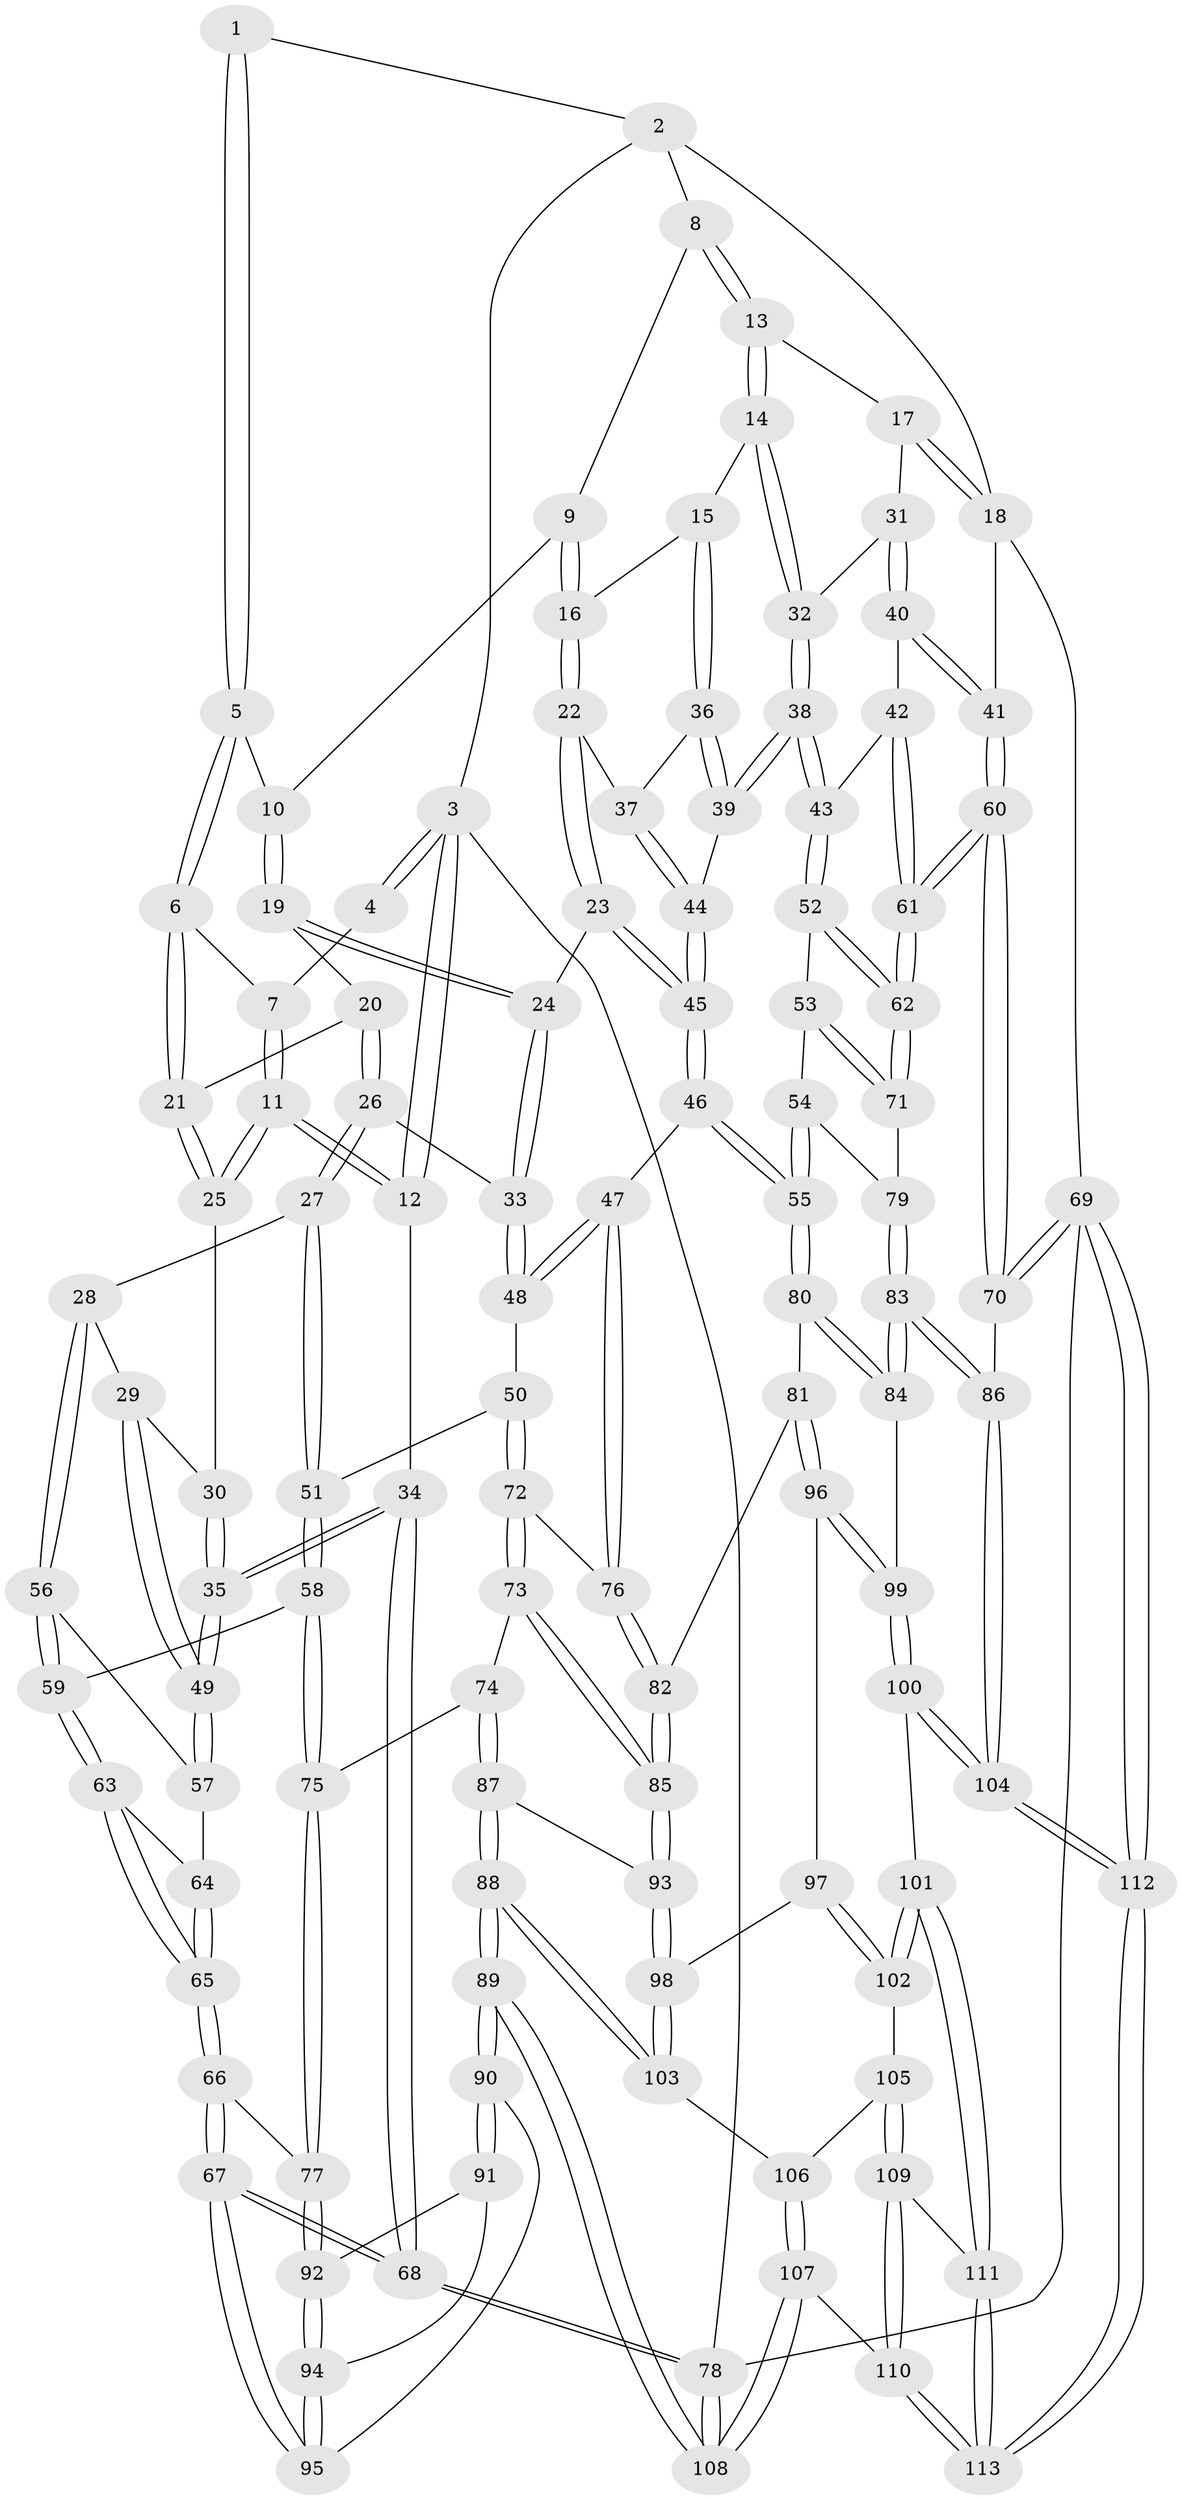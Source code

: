 // coarse degree distribution, {2: 0.07246376811594203, 4: 0.14492753623188406, 3: 0.6956521739130435, 6: 0.028985507246376812, 5: 0.057971014492753624}
// Generated by graph-tools (version 1.1) at 2025/54/03/04/25 22:54:49]
// undirected, 113 vertices, 279 edges
graph export_dot {
  node [color=gray90,style=filled];
  1 [pos="+0.2856853477574873+0"];
  2 [pos="+0.7272842253336151+0"];
  3 [pos="+0+0"];
  4 [pos="+0+0"];
  5 [pos="+0.29487474833082844+0"];
  6 [pos="+0.2570059236623195+0.09543860969298305"];
  7 [pos="+0.06195306500836745+0.10148934471488025"];
  8 [pos="+0.730443808039023+0.010269936152564711"];
  9 [pos="+0.7235599314369778+0.01681841046556118"];
  10 [pos="+0.5504532776661746+0.12789294740168203"];
  11 [pos="+0+0.19699297897194853"];
  12 [pos="+0+0.27281679465241415"];
  13 [pos="+0.8476811534188627+0.12598495769178086"];
  14 [pos="+0.8170319822079698+0.23708273970100024"];
  15 [pos="+0.790659976333604+0.264168572720351"];
  16 [pos="+0.6856889333115773+0.21519291497067247"];
  17 [pos="+0.9073014995064276+0.13204413809522886"];
  18 [pos="+1+0"];
  19 [pos="+0.5250674295487711+0.19231815171419095"];
  20 [pos="+0.25753866899415523+0.09929186693534289"];
  21 [pos="+0.2574188363383826+0.09912725616619368"];
  22 [pos="+0.6268748258963182+0.29656432666142546"];
  23 [pos="+0.5605792890875608+0.2980977629279911"];
  24 [pos="+0.5222581508036291+0.2875065179388165"];
  25 [pos="+0.167443748424045+0.19637407560239847"];
  26 [pos="+0.34546923838764043+0.3212487635686555"];
  27 [pos="+0.28381377804779434+0.3749311143516945"];
  28 [pos="+0.26639134405233367+0.3793295292952683"];
  29 [pos="+0.23129437806539954+0.36039760310464675"];
  30 [pos="+0.15296295215715228+0.2747884147241598"];
  31 [pos="+0.965981806718986+0.29325689282647033"];
  32 [pos="+0.8943817011329829+0.31838466686684497"];
  33 [pos="+0.4706821841324803+0.3290387582052969"];
  34 [pos="+0+0.3720973986474775"];
  35 [pos="+0+0.3871197445393682"];
  36 [pos="+0.7665731663295708+0.30125720852629057"];
  37 [pos="+0.7031919191935281+0.32551294595345176"];
  38 [pos="+0.8691935220939814+0.43491124494620403"];
  39 [pos="+0.8385060326503438+0.4113770288209896"];
  40 [pos="+1+0.3442220181711457"];
  41 [pos="+1+0.3430926558757755"];
  42 [pos="+0.8876412554719039+0.44469907545903037"];
  43 [pos="+0.8740974532892585+0.4451749375703877"];
  44 [pos="+0.7103789580207704+0.40627050723293906"];
  45 [pos="+0.6708453577082313+0.5000583731954692"];
  46 [pos="+0.6671071874802572+0.5804289064747202"];
  47 [pos="+0.6210914490391259+0.57560726990561"];
  48 [pos="+0.4911603552129904+0.483240796658314"];
  49 [pos="+0+0.3960558279407051"];
  50 [pos="+0.37551795636532653+0.5557746099355895"];
  51 [pos="+0.36355557279803535+0.5500030820206286"];
  52 [pos="+0.8469099510477637+0.495364930117827"];
  53 [pos="+0.8110813600487375+0.5344552501857467"];
  54 [pos="+0.772621548733105+0.5707006398849117"];
  55 [pos="+0.6930583537261377+0.5993229784183178"];
  56 [pos="+0.18125777578308505+0.49277836382033374"];
  57 [pos="+0+0.41973427276132597"];
  58 [pos="+0.20274043920862672+0.5796568012967086"];
  59 [pos="+0.20076212247013117+0.5785143631777248"];
  60 [pos="+1+0.6398385037468683"];
  61 [pos="+1+0.6389807485333883"];
  62 [pos="+1+0.6434579373530631"];
  63 [pos="+0.12267494941677666+0.6206707958605608"];
  64 [pos="+0.029400707818887557+0.5103724861556085"];
  65 [pos="+0.06791538681613228+0.6874832014856779"];
  66 [pos="+0.06124568884139434+0.6965018000922418"];
  67 [pos="+0+0.8201818708005916"];
  68 [pos="+0+0.8583570455633667"];
  69 [pos="+1+1"];
  70 [pos="+1+0.6463977202645059"];
  71 [pos="+1+0.6459775937524341"];
  72 [pos="+0.3905693464484118+0.6349092058951255"];
  73 [pos="+0.3263317491059448+0.7074407485259275"];
  74 [pos="+0.304132829615733+0.7174502770875466"];
  75 [pos="+0.26370880964631765+0.7114225115411645"];
  76 [pos="+0.48199366318864423+0.6763867787311509"];
  77 [pos="+0.24344429170847937+0.7282736125103689"];
  78 [pos="+0+1"];
  79 [pos="+0.9351815530603652+0.6726364731422807"];
  80 [pos="+0.6933160898642535+0.601755369924011"];
  81 [pos="+0.5782101594385338+0.7615318865847651"];
  82 [pos="+0.4824980117806427+0.6848043961139217"];
  83 [pos="+0.8291989917804996+0.8163300967188958"];
  84 [pos="+0.7488895094008936+0.7485730416614466"];
  85 [pos="+0.45455470040033985+0.794741772129847"];
  86 [pos="+0.8360842899893262+0.8333500539369628"];
  87 [pos="+0.32655104595799916+0.8078518840115857"];
  88 [pos="+0.3062007195617337+0.9085133119599055"];
  89 [pos="+0.27673565946991485+0.9413456508794891"];
  90 [pos="+0.25346802030731463+0.9197597493814724"];
  91 [pos="+0.22999137998024347+0.8208725668591569"];
  92 [pos="+0.22816189415178662+0.7573029220699038"];
  93 [pos="+0.45467377617761473+0.7953802754838221"];
  94 [pos="+0.08506239381286687+0.8090732195805086"];
  95 [pos="+0+0.8311232951484182"];
  96 [pos="+0.5756537959034143+0.7804674200402787"];
  97 [pos="+0.5586619634572975+0.7946258792573956"];
  98 [pos="+0.46704273392005224+0.8207833278352684"];
  99 [pos="+0.6539179328348054+0.821121652325411"];
  100 [pos="+0.6409613352446297+0.8754207841562863"];
  101 [pos="+0.6132875507741345+0.8926124557661794"];
  102 [pos="+0.5912927986430225+0.8880662313698633"];
  103 [pos="+0.46308829236958743+0.8529205303458417"];
  104 [pos="+0.8832830035030709+1"];
  105 [pos="+0.5381981876782855+0.8987798263221924"];
  106 [pos="+0.4690671278916262+0.8633230009707108"];
  107 [pos="+0.4204169053499468+1"];
  108 [pos="+0.29880282240811545+1"];
  109 [pos="+0.5420414614474133+1"];
  110 [pos="+0.5003907645778902+1"];
  111 [pos="+0.6144650548472682+0.9152669407076466"];
  112 [pos="+1+1"];
  113 [pos="+0.8094130293097586+1"];
  1 -- 2;
  1 -- 5;
  1 -- 5;
  2 -- 3;
  2 -- 8;
  2 -- 18;
  3 -- 4;
  3 -- 4;
  3 -- 12;
  3 -- 12;
  3 -- 78;
  4 -- 7;
  5 -- 6;
  5 -- 6;
  5 -- 10;
  6 -- 7;
  6 -- 21;
  6 -- 21;
  7 -- 11;
  7 -- 11;
  8 -- 9;
  8 -- 13;
  8 -- 13;
  9 -- 10;
  9 -- 16;
  9 -- 16;
  10 -- 19;
  10 -- 19;
  11 -- 12;
  11 -- 12;
  11 -- 25;
  11 -- 25;
  12 -- 34;
  13 -- 14;
  13 -- 14;
  13 -- 17;
  14 -- 15;
  14 -- 32;
  14 -- 32;
  15 -- 16;
  15 -- 36;
  15 -- 36;
  16 -- 22;
  16 -- 22;
  17 -- 18;
  17 -- 18;
  17 -- 31;
  18 -- 41;
  18 -- 69;
  19 -- 20;
  19 -- 24;
  19 -- 24;
  20 -- 21;
  20 -- 26;
  20 -- 26;
  21 -- 25;
  21 -- 25;
  22 -- 23;
  22 -- 23;
  22 -- 37;
  23 -- 24;
  23 -- 45;
  23 -- 45;
  24 -- 33;
  24 -- 33;
  25 -- 30;
  26 -- 27;
  26 -- 27;
  26 -- 33;
  27 -- 28;
  27 -- 51;
  27 -- 51;
  28 -- 29;
  28 -- 56;
  28 -- 56;
  29 -- 30;
  29 -- 49;
  29 -- 49;
  30 -- 35;
  30 -- 35;
  31 -- 32;
  31 -- 40;
  31 -- 40;
  32 -- 38;
  32 -- 38;
  33 -- 48;
  33 -- 48;
  34 -- 35;
  34 -- 35;
  34 -- 68;
  34 -- 68;
  35 -- 49;
  35 -- 49;
  36 -- 37;
  36 -- 39;
  36 -- 39;
  37 -- 44;
  37 -- 44;
  38 -- 39;
  38 -- 39;
  38 -- 43;
  38 -- 43;
  39 -- 44;
  40 -- 41;
  40 -- 41;
  40 -- 42;
  41 -- 60;
  41 -- 60;
  42 -- 43;
  42 -- 61;
  42 -- 61;
  43 -- 52;
  43 -- 52;
  44 -- 45;
  44 -- 45;
  45 -- 46;
  45 -- 46;
  46 -- 47;
  46 -- 55;
  46 -- 55;
  47 -- 48;
  47 -- 48;
  47 -- 76;
  47 -- 76;
  48 -- 50;
  49 -- 57;
  49 -- 57;
  50 -- 51;
  50 -- 72;
  50 -- 72;
  51 -- 58;
  51 -- 58;
  52 -- 53;
  52 -- 62;
  52 -- 62;
  53 -- 54;
  53 -- 71;
  53 -- 71;
  54 -- 55;
  54 -- 55;
  54 -- 79;
  55 -- 80;
  55 -- 80;
  56 -- 57;
  56 -- 59;
  56 -- 59;
  57 -- 64;
  58 -- 59;
  58 -- 75;
  58 -- 75;
  59 -- 63;
  59 -- 63;
  60 -- 61;
  60 -- 61;
  60 -- 70;
  60 -- 70;
  61 -- 62;
  61 -- 62;
  62 -- 71;
  62 -- 71;
  63 -- 64;
  63 -- 65;
  63 -- 65;
  64 -- 65;
  64 -- 65;
  65 -- 66;
  65 -- 66;
  66 -- 67;
  66 -- 67;
  66 -- 77;
  67 -- 68;
  67 -- 68;
  67 -- 95;
  67 -- 95;
  68 -- 78;
  68 -- 78;
  69 -- 70;
  69 -- 70;
  69 -- 112;
  69 -- 112;
  69 -- 78;
  70 -- 86;
  71 -- 79;
  72 -- 73;
  72 -- 73;
  72 -- 76;
  73 -- 74;
  73 -- 85;
  73 -- 85;
  74 -- 75;
  74 -- 87;
  74 -- 87;
  75 -- 77;
  75 -- 77;
  76 -- 82;
  76 -- 82;
  77 -- 92;
  77 -- 92;
  78 -- 108;
  78 -- 108;
  79 -- 83;
  79 -- 83;
  80 -- 81;
  80 -- 84;
  80 -- 84;
  81 -- 82;
  81 -- 96;
  81 -- 96;
  82 -- 85;
  82 -- 85;
  83 -- 84;
  83 -- 84;
  83 -- 86;
  83 -- 86;
  84 -- 99;
  85 -- 93;
  85 -- 93;
  86 -- 104;
  86 -- 104;
  87 -- 88;
  87 -- 88;
  87 -- 93;
  88 -- 89;
  88 -- 89;
  88 -- 103;
  88 -- 103;
  89 -- 90;
  89 -- 90;
  89 -- 108;
  89 -- 108;
  90 -- 91;
  90 -- 91;
  90 -- 95;
  91 -- 92;
  91 -- 94;
  92 -- 94;
  92 -- 94;
  93 -- 98;
  93 -- 98;
  94 -- 95;
  94 -- 95;
  96 -- 97;
  96 -- 99;
  96 -- 99;
  97 -- 98;
  97 -- 102;
  97 -- 102;
  98 -- 103;
  98 -- 103;
  99 -- 100;
  99 -- 100;
  100 -- 101;
  100 -- 104;
  100 -- 104;
  101 -- 102;
  101 -- 102;
  101 -- 111;
  101 -- 111;
  102 -- 105;
  103 -- 106;
  104 -- 112;
  104 -- 112;
  105 -- 106;
  105 -- 109;
  105 -- 109;
  106 -- 107;
  106 -- 107;
  107 -- 108;
  107 -- 108;
  107 -- 110;
  109 -- 110;
  109 -- 110;
  109 -- 111;
  110 -- 113;
  110 -- 113;
  111 -- 113;
  111 -- 113;
  112 -- 113;
  112 -- 113;
}
